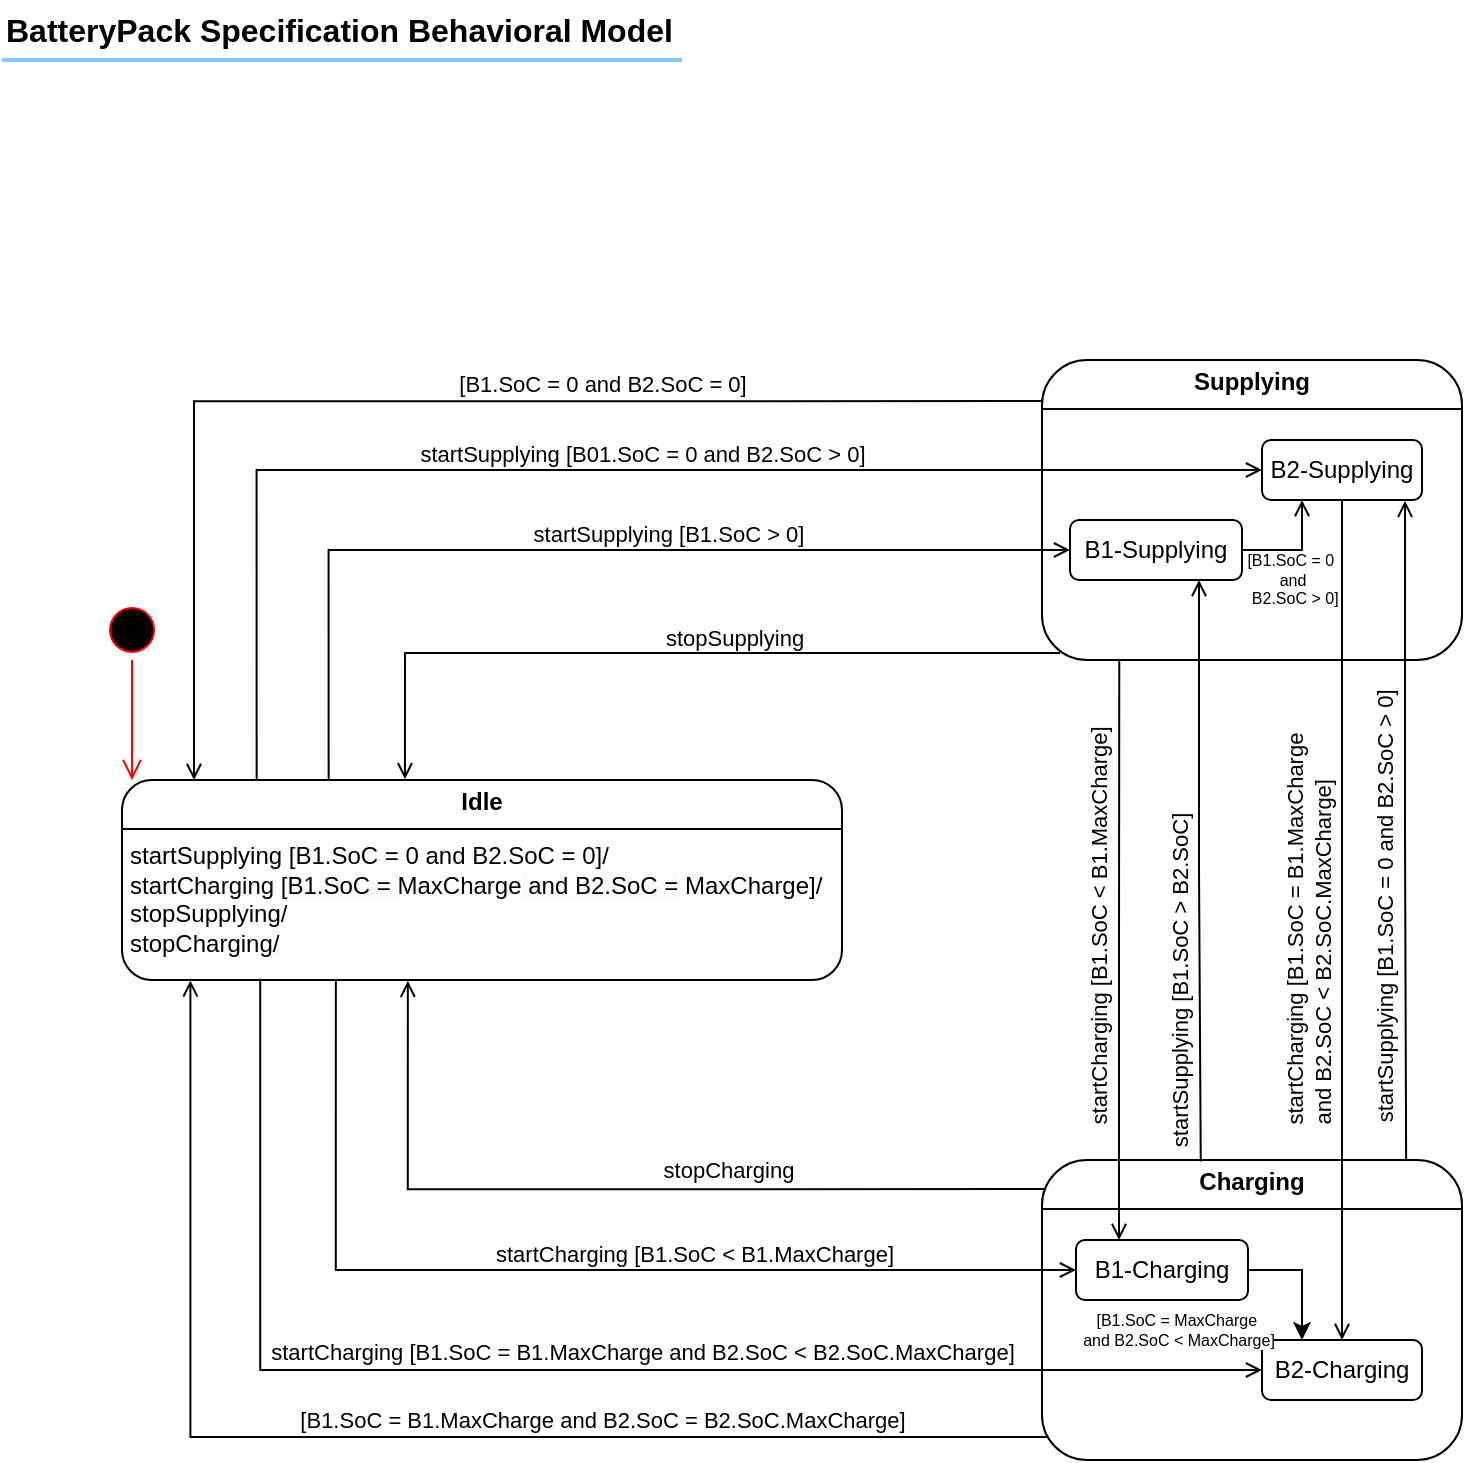 <mxfile version="26.0.5">
  <diagram name="Page-1" id="zYYa5P0ZVX_Zwe4RpQeV">
    <mxGraphModel dx="954" dy="1658" grid="1" gridSize="10" guides="1" tooltips="1" connect="1" arrows="1" fold="1" page="1" pageScale="1" pageWidth="850" pageHeight="1100" math="0" shadow="0">
      <root>
        <mxCell id="0" />
        <mxCell id="1" parent="0" />
        <mxCell id="_SFTHddvR5x8rRERTsNR-1" value="&lt;b&gt;BatteryPack Specification Behavioral Model&lt;/b&gt;" style="text;fontSize=16;verticalAlign=middle;strokeColor=none;fillColor=none;whiteSpace=wrap;html=1;" vertex="1" parent="1">
          <mxGeometry x="40" y="-1060" width="430" height="30" as="geometry" />
        </mxCell>
        <mxCell id="_SFTHddvR5x8rRERTsNR-2" value="" style="dashed=0;shape=line;strokeWidth=2;noLabel=1;strokeColor=#0C8CF2;opacity=50;" vertex="1" parent="1">
          <mxGeometry x="40" y="-1035" width="340" height="10" as="geometry" />
        </mxCell>
        <mxCell id="_SFTHddvR5x8rRERTsNR-3" value="" style="ellipse;html=1;shape=startState;fillColor=#000000;strokeColor=#ff0000;" vertex="1" parent="1">
          <mxGeometry x="90" y="-760" width="30" height="30" as="geometry" />
        </mxCell>
        <mxCell id="_SFTHddvR5x8rRERTsNR-4" value="" style="edgeStyle=orthogonalEdgeStyle;html=1;verticalAlign=bottom;endArrow=open;endSize=8;strokeColor=#ff0000;rounded=0;entryX=0.5;entryY=0;entryDx=0;entryDy=0;" edge="1" parent="1" source="_SFTHddvR5x8rRERTsNR-3">
          <mxGeometry relative="1" as="geometry">
            <mxPoint x="105" y="-670" as="targetPoint" />
          </mxGeometry>
        </mxCell>
        <mxCell id="_SFTHddvR5x8rRERTsNR-5" value="&lt;p style=&quot;margin:0px;margin-top:4px;text-align:center;&quot;&gt;&lt;b&gt;Idle&lt;/b&gt;&lt;/p&gt;&lt;hr size=&quot;1&quot; style=&quot;border-style:solid;&quot;&gt;&lt;p style=&quot;margin: 0px 0px 0px 4px;&quot;&gt;startSupplying [B1.SoC = 0 and B2.SoC = 0]/&lt;/p&gt;&lt;p style=&quot;margin: 0px 0px 0px 4px;&quot;&gt;&lt;span style=&quot;color: light-dark(rgb(0, 0, 0), rgb(255, 255, 255)); background-color: transparent;&quot;&gt;startCharging&lt;/span&gt;&lt;span style=&quot;text-align: center; text-wrap-mode: nowrap; background-color: rgb(255, 255, 255);&quot;&gt;&amp;nbsp;[&lt;span style=&quot;text-align: left; text-wrap-mode: wrap; background-color: rgb(251, 251, 251);&quot;&gt;B1.SoC =&amp;nbsp;&lt;/span&gt;MaxCharge&lt;span style=&quot;text-align: left; text-wrap-mode: wrap; background-color: rgb(251, 251, 251);&quot;&gt;&amp;nbsp;and B2.SoC =&lt;/span&gt;&amp;nbsp;MaxCharge]/&lt;/span&gt;&lt;/p&gt;&lt;p style=&quot;margin: 0px 0px 0px 4px;&quot;&gt;&lt;span style=&quot;background-color: transparent; color: light-dark(rgb(0, 0, 0), rgb(255, 255, 255));&quot;&gt;stopSupplying&lt;/span&gt;/&lt;/p&gt;&lt;p style=&quot;margin: 0px 0px 0px 4px;&quot;&gt;&lt;span style=&quot;color: light-dark(rgb(0, 0, 0), rgb(255, 255, 255)); background-color: rgb(255, 255, 255);&quot;&gt;stopCharging&lt;/span&gt;&lt;span style=&quot;background-color: light-dark(rgb(251, 251, 251), rgb(21, 21, 21)); color: light-dark(rgb(0, 0, 0), rgb(255, 255, 255));&quot;&gt;/&lt;/span&gt;&lt;/p&gt;&lt;p style=&quot;margin:0px;margin-left:4px;&quot;&gt;&lt;br&gt;&lt;/p&gt;&lt;p style=&quot;margin:0px;margin-left:4px;&quot;&gt;&lt;br&gt;&lt;/p&gt;" style="verticalAlign=top;align=left;overflow=fill;html=1;whiteSpace=wrap;rounded=1;" vertex="1" parent="1">
          <mxGeometry x="100" y="-670" width="360" height="100" as="geometry" />
        </mxCell>
        <mxCell id="_SFTHddvR5x8rRERTsNR-6" value="&lt;p style=&quot;margin:0px;margin-top:4px;text-align:center;&quot;&gt;&lt;b&gt;Supplying&lt;/b&gt;&lt;/p&gt;&lt;hr size=&quot;1&quot; style=&quot;border-style:solid;&quot;&gt;&lt;p style=&quot;margin:0px;margin-left:4px;&quot;&gt;&lt;br&gt;&lt;/p&gt;&lt;p style=&quot;margin:0px;margin-left:4px;&quot;&gt;&lt;br&gt;&lt;/p&gt;&lt;p style=&quot;margin:0px;margin-left:4px;&quot;&gt;&lt;br&gt;&lt;/p&gt;" style="verticalAlign=top;align=left;overflow=fill;html=1;whiteSpace=wrap;rounded=1;" vertex="1" parent="1">
          <mxGeometry x="560" y="-880" width="210" height="150" as="geometry" />
        </mxCell>
        <mxCell id="_SFTHddvR5x8rRERTsNR-7" style="edgeStyle=orthogonalEdgeStyle;rounded=0;orthogonalLoop=1;jettySize=auto;html=1;exitX=1;exitY=0.5;exitDx=0;exitDy=0;entryX=0.25;entryY=1;entryDx=0;entryDy=0;strokeColor=default;align=center;verticalAlign=middle;fontFamily=Helvetica;fontSize=11;fontColor=default;labelBackgroundColor=default;endArrow=open;endFill=0;" edge="1" parent="1" source="_SFTHddvR5x8rRERTsNR-9" target="_SFTHddvR5x8rRERTsNR-10">
          <mxGeometry relative="1" as="geometry" />
        </mxCell>
        <mxCell id="_SFTHddvR5x8rRERTsNR-8" value="[B1.SoC = 0&amp;nbsp;&lt;div&gt;and&lt;/div&gt;&lt;div&gt;&amp;nbsp;B2.SoC &amp;gt; 0]&lt;/div&gt;" style="edgeLabel;html=1;align=center;verticalAlign=middle;resizable=0;points=[];fontSize=8;" vertex="1" connectable="0" parent="_SFTHddvR5x8rRERTsNR-7">
          <mxGeometry x="-0.063" y="-1" relative="1" as="geometry">
            <mxPoint x="-1" y="14" as="offset" />
          </mxGeometry>
        </mxCell>
        <mxCell id="_SFTHddvR5x8rRERTsNR-9" value="B1-Supplying" style="rounded=1;whiteSpace=wrap;html=1;" vertex="1" parent="1">
          <mxGeometry x="574" y="-800" width="86" height="30" as="geometry" />
        </mxCell>
        <mxCell id="_SFTHddvR5x8rRERTsNR-10" value="B2-Supplying" style="rounded=1;whiteSpace=wrap;html=1;" vertex="1" parent="1">
          <mxGeometry x="670" y="-840" width="80" height="30" as="geometry" />
        </mxCell>
        <mxCell id="_SFTHddvR5x8rRERTsNR-11" value="" style="group" vertex="1" connectable="0" parent="1">
          <mxGeometry x="560" y="-480" width="210" height="150" as="geometry" />
        </mxCell>
        <mxCell id="_SFTHddvR5x8rRERTsNR-12" value="&lt;p style=&quot;margin:0px;margin-top:4px;text-align:center;&quot;&gt;&lt;b&gt;Charging&lt;/b&gt;&lt;/p&gt;&lt;hr size=&quot;1&quot; style=&quot;border-style:solid;&quot;&gt;&lt;p style=&quot;margin:0px;margin-left:4px;&quot;&gt;&lt;br&gt;&lt;/p&gt;&lt;p style=&quot;margin:0px;margin-left:4px;&quot;&gt;&lt;br&gt;&lt;/p&gt;&lt;p style=&quot;margin:0px;margin-left:4px;&quot;&gt;&lt;br&gt;&lt;/p&gt;" style="verticalAlign=top;align=left;overflow=fill;html=1;whiteSpace=wrap;rounded=1;" vertex="1" parent="_SFTHddvR5x8rRERTsNR-11">
          <mxGeometry width="210" height="150" as="geometry" />
        </mxCell>
        <mxCell id="_SFTHddvR5x8rRERTsNR-13" style="edgeStyle=orthogonalEdgeStyle;rounded=0;orthogonalLoop=1;jettySize=auto;html=1;exitX=1;exitY=0.5;exitDx=0;exitDy=0;entryX=0.25;entryY=0;entryDx=0;entryDy=0;" edge="1" parent="_SFTHddvR5x8rRERTsNR-11" source="_SFTHddvR5x8rRERTsNR-14" target="_SFTHddvR5x8rRERTsNR-15">
          <mxGeometry relative="1" as="geometry" />
        </mxCell>
        <mxCell id="_SFTHddvR5x8rRERTsNR-14" value="B1-Charging" style="rounded=1;whiteSpace=wrap;html=1;" vertex="1" parent="_SFTHddvR5x8rRERTsNR-11">
          <mxGeometry x="17" y="40" width="86" height="30" as="geometry" />
        </mxCell>
        <mxCell id="_SFTHddvR5x8rRERTsNR-15" value="B2-Charging" style="rounded=1;whiteSpace=wrap;html=1;" vertex="1" parent="_SFTHddvR5x8rRERTsNR-11">
          <mxGeometry x="110" y="90" width="80" height="30" as="geometry" />
        </mxCell>
        <mxCell id="_SFTHddvR5x8rRERTsNR-16" value="[B1.SoC = MaxCharge&amp;nbsp;&lt;div&gt;and&amp;nbsp;&lt;span style=&quot;background-color: light-dark(#ffffff, var(--ge-dark-color, #121212)); color: light-dark(rgb(0, 0, 0), rgb(255, 255, 255));&quot;&gt;B2.SoC &amp;lt; MaxCharge]&lt;/span&gt;&lt;/div&gt;" style="edgeLabel;html=1;align=center;verticalAlign=middle;resizable=0;points=[];fontSize=8;" vertex="1" connectable="0" parent="_SFTHddvR5x8rRERTsNR-11">
          <mxGeometry x="69.999" y="-238.996" as="geometry">
            <mxPoint x="-2" y="324" as="offset" />
          </mxGeometry>
        </mxCell>
        <mxCell id="_SFTHddvR5x8rRERTsNR-17" style="edgeStyle=orthogonalEdgeStyle;rounded=0;orthogonalLoop=1;jettySize=auto;html=1;exitX=0.043;exitY=0.977;exitDx=0;exitDy=0;entryX=0.393;entryY=-0.004;entryDx=0;entryDy=0;endArrow=open;endFill=0;exitPerimeter=0;entryPerimeter=0;" edge="1" parent="1" source="_SFTHddvR5x8rRERTsNR-6" target="_SFTHddvR5x8rRERTsNR-5">
          <mxGeometry relative="1" as="geometry" />
        </mxCell>
        <mxCell id="_SFTHddvR5x8rRERTsNR-18" value="stopSupplying" style="edgeLabel;html=1;align=center;verticalAlign=middle;resizable=0;points=[];labelBackgroundColor=none;" vertex="1" connectable="0" parent="_SFTHddvR5x8rRERTsNR-17">
          <mxGeometry x="-0.163" y="1" relative="1" as="geometry">
            <mxPoint y="-9" as="offset" />
          </mxGeometry>
        </mxCell>
        <mxCell id="_SFTHddvR5x8rRERTsNR-19" style="edgeStyle=orthogonalEdgeStyle;rounded=0;orthogonalLoop=1;jettySize=auto;html=1;exitX=0.001;exitY=0.137;exitDx=0;exitDy=0;entryX=0.1;entryY=0;entryDx=0;entryDy=0;exitPerimeter=0;strokeColor=default;align=center;verticalAlign=middle;fontFamily=Helvetica;fontSize=11;fontColor=default;labelBackgroundColor=default;endArrow=open;endFill=0;entryPerimeter=0;" edge="1" parent="1" source="_SFTHddvR5x8rRERTsNR-6" target="_SFTHddvR5x8rRERTsNR-5">
          <mxGeometry relative="1" as="geometry" />
        </mxCell>
        <mxCell id="_SFTHddvR5x8rRERTsNR-20" value="[B1.SoC = 0 and B2.SoC = 0]" style="edgeLabel;html=1;align=center;verticalAlign=middle;resizable=0;points=[];labelBackgroundColor=none;" vertex="1" connectable="0" parent="_SFTHddvR5x8rRERTsNR-19">
          <mxGeometry x="-0.282" relative="1" as="geometry">
            <mxPoint y="-9" as="offset" />
          </mxGeometry>
        </mxCell>
        <mxCell id="_SFTHddvR5x8rRERTsNR-21" style="edgeStyle=orthogonalEdgeStyle;rounded=0;orthogonalLoop=1;jettySize=auto;html=1;exitX=0;exitY=0.5;exitDx=0;exitDy=0;entryX=0.287;entryY=0.002;entryDx=0;entryDy=0;endArrow=none;endFill=0;startArrow=open;startFill=0;entryPerimeter=0;" edge="1" parent="1" source="_SFTHddvR5x8rRERTsNR-9" target="_SFTHddvR5x8rRERTsNR-5">
          <mxGeometry relative="1" as="geometry" />
        </mxCell>
        <mxCell id="_SFTHddvR5x8rRERTsNR-22" value="startSupplying [B1.SoC &amp;gt; 0]" style="edgeLabel;html=1;align=center;verticalAlign=middle;resizable=0;points=[];labelBackgroundColor=none;" vertex="1" connectable="0" parent="_SFTHddvR5x8rRERTsNR-21">
          <mxGeometry x="-0.173" y="1" relative="1" as="geometry">
            <mxPoint y="-9" as="offset" />
          </mxGeometry>
        </mxCell>
        <mxCell id="_SFTHddvR5x8rRERTsNR-23" style="edgeStyle=orthogonalEdgeStyle;rounded=0;orthogonalLoop=1;jettySize=auto;html=1;exitX=0;exitY=0.5;exitDx=0;exitDy=0;entryX=0.187;entryY=-0.004;entryDx=0;entryDy=0;entryPerimeter=0;strokeColor=default;align=center;verticalAlign=middle;fontFamily=Helvetica;fontSize=11;fontColor=default;labelBackgroundColor=default;endArrow=none;endFill=0;startArrow=open;startFill=0;" edge="1" parent="1" source="_SFTHddvR5x8rRERTsNR-10" target="_SFTHddvR5x8rRERTsNR-5">
          <mxGeometry relative="1" as="geometry" />
        </mxCell>
        <mxCell id="_SFTHddvR5x8rRERTsNR-24" value="startSupplying [B01.SoC = 0 and B2.SoC &amp;gt; 0]" style="edgeLabel;html=1;align=center;verticalAlign=middle;resizable=0;points=[];labelBackgroundColor=none;" vertex="1" connectable="0" parent="_SFTHddvR5x8rRERTsNR-23">
          <mxGeometry x="-0.057" y="1" relative="1" as="geometry">
            <mxPoint y="-9" as="offset" />
          </mxGeometry>
        </mxCell>
        <mxCell id="_SFTHddvR5x8rRERTsNR-25" style="edgeStyle=orthogonalEdgeStyle;rounded=0;orthogonalLoop=1;jettySize=auto;html=1;exitX=0.01;exitY=0.097;exitDx=0;exitDy=0;entryX=0.397;entryY=1.004;entryDx=0;entryDy=0;exitPerimeter=0;strokeColor=default;align=center;verticalAlign=middle;fontFamily=Helvetica;fontSize=11;fontColor=default;labelBackgroundColor=default;endArrow=open;endFill=0;entryPerimeter=0;" edge="1" parent="1" source="_SFTHddvR5x8rRERTsNR-12" target="_SFTHddvR5x8rRERTsNR-5">
          <mxGeometry relative="1" as="geometry" />
        </mxCell>
        <mxCell id="_SFTHddvR5x8rRERTsNR-26" value="stopCharging" style="edgeLabel;html=1;align=center;verticalAlign=middle;resizable=0;points=[];labelBackgroundColor=none;" vertex="1" connectable="0" parent="_SFTHddvR5x8rRERTsNR-25">
          <mxGeometry x="-0.249" y="-1" relative="1" as="geometry">
            <mxPoint y="-9" as="offset" />
          </mxGeometry>
        </mxCell>
        <mxCell id="_SFTHddvR5x8rRERTsNR-27" style="edgeStyle=orthogonalEdgeStyle;rounded=0;orthogonalLoop=1;jettySize=auto;html=1;exitX=0.013;exitY=0.923;exitDx=0;exitDy=0;entryX=0.095;entryY=1.002;entryDx=0;entryDy=0;entryPerimeter=0;exitPerimeter=0;strokeColor=default;align=center;verticalAlign=middle;fontFamily=Helvetica;fontSize=11;fontColor=default;labelBackgroundColor=default;endArrow=open;endFill=0;" edge="1" parent="1" source="_SFTHddvR5x8rRERTsNR-12" target="_SFTHddvR5x8rRERTsNR-5">
          <mxGeometry relative="1" as="geometry" />
        </mxCell>
        <mxCell id="_SFTHddvR5x8rRERTsNR-28" value="[B1.SoC = B1.MaxCharge and B2.SoC = B2.SoC.MaxCharge]" style="edgeLabel;html=1;align=center;verticalAlign=middle;resizable=0;points=[];labelBackgroundColor=none;" vertex="1" connectable="0" parent="_SFTHddvR5x8rRERTsNR-27">
          <mxGeometry x="-0.302" relative="1" as="geometry">
            <mxPoint x="6" y="-9" as="offset" />
          </mxGeometry>
        </mxCell>
        <mxCell id="_SFTHddvR5x8rRERTsNR-29" style="edgeStyle=orthogonalEdgeStyle;rounded=0;orthogonalLoop=1;jettySize=auto;html=1;entryX=0.297;entryY=1.004;entryDx=0;entryDy=0;entryPerimeter=0;strokeColor=default;align=center;verticalAlign=middle;fontFamily=Helvetica;fontSize=11;fontColor=default;labelBackgroundColor=default;endArrow=none;endFill=0;startArrow=open;startFill=0;" edge="1" parent="1" source="_SFTHddvR5x8rRERTsNR-14" target="_SFTHddvR5x8rRERTsNR-5">
          <mxGeometry relative="1" as="geometry" />
        </mxCell>
        <mxCell id="_SFTHddvR5x8rRERTsNR-30" value="startCharging [B1.SoC &amp;lt; B1.MaxCharge]" style="edgeLabel;html=1;align=center;verticalAlign=middle;resizable=0;points=[];labelBackgroundColor=none;" vertex="1" connectable="0" parent="_SFTHddvR5x8rRERTsNR-29">
          <mxGeometry x="-0.255" y="1" relative="1" as="geometry">
            <mxPoint y="-9" as="offset" />
          </mxGeometry>
        </mxCell>
        <mxCell id="_SFTHddvR5x8rRERTsNR-31" style="edgeStyle=orthogonalEdgeStyle;rounded=0;orthogonalLoop=1;jettySize=auto;html=1;entryX=0.192;entryY=0.994;entryDx=0;entryDy=0;entryPerimeter=0;endArrow=none;endFill=0;startArrow=open;startFill=0;" edge="1" parent="1" source="_SFTHddvR5x8rRERTsNR-15" target="_SFTHddvR5x8rRERTsNR-5">
          <mxGeometry relative="1" as="geometry" />
        </mxCell>
        <mxCell id="_SFTHddvR5x8rRERTsNR-32" value="startCharging [B1.SoC = B1.MaxCharge and B2.SoC &amp;lt; B2.SoC.MaxCharge]" style="edgeLabel;html=1;align=center;verticalAlign=middle;resizable=0;points=[];labelBackgroundColor=none;" vertex="1" connectable="0" parent="_SFTHddvR5x8rRERTsNR-31">
          <mxGeometry x="-0.021" relative="1" as="geometry">
            <mxPoint x="31" y="-9" as="offset" />
          </mxGeometry>
        </mxCell>
        <mxCell id="_SFTHddvR5x8rRERTsNR-33" style="edgeStyle=orthogonalEdgeStyle;rounded=0;orthogonalLoop=1;jettySize=auto;html=1;entryX=0.5;entryY=0;entryDx=0;entryDy=0;strokeColor=default;align=center;verticalAlign=middle;fontFamily=Helvetica;fontSize=11;fontColor=default;labelBackgroundColor=default;endArrow=open;endFill=0;" edge="1" parent="1" source="_SFTHddvR5x8rRERTsNR-10" target="_SFTHddvR5x8rRERTsNR-15">
          <mxGeometry relative="1" as="geometry" />
        </mxCell>
        <mxCell id="_SFTHddvR5x8rRERTsNR-34" value="&lt;span style=&quot;&quot;&gt;startCharging [B1.SoC = B1.MaxCharge&amp;nbsp;&lt;/span&gt;&lt;div&gt;&lt;span style=&quot;&quot;&gt;and B2.SoC &amp;lt; B2.SoC.MaxCharge]&lt;/span&gt;&lt;/div&gt;" style="edgeLabel;html=1;align=left;verticalAlign=middle;resizable=0;points=[];rotation=270;labelBackgroundColor=none;" vertex="1" connectable="0" parent="_SFTHddvR5x8rRERTsNR-33">
          <mxGeometry x="-0.018" y="-1" relative="1" as="geometry">
            <mxPoint x="-16" y="108" as="offset" />
          </mxGeometry>
        </mxCell>
        <mxCell id="_SFTHddvR5x8rRERTsNR-35" style="edgeStyle=orthogonalEdgeStyle;rounded=0;orthogonalLoop=1;jettySize=auto;html=1;exitX=0.894;exitY=1.014;exitDx=0;exitDy=0;entryX=0.867;entryY=-0.002;entryDx=0;entryDy=0;entryPerimeter=0;endArrow=none;endFill=0;startArrow=open;startFill=0;exitPerimeter=0;" edge="1" parent="1" source="_SFTHddvR5x8rRERTsNR-10" target="_SFTHddvR5x8rRERTsNR-12">
          <mxGeometry relative="1" as="geometry" />
        </mxCell>
        <mxCell id="_SFTHddvR5x8rRERTsNR-36" value="startSupplying [&lt;span style=&quot;&quot;&gt;B1.SoC = 0 and B2.SoC &amp;gt; 0&lt;/span&gt;]" style="edgeLabel;html=1;align=center;verticalAlign=middle;resizable=0;points=[];rotation=270;labelBackgroundColor=none;" vertex="1" connectable="0" parent="_SFTHddvR5x8rRERTsNR-35">
          <mxGeometry x="0.338" y="-1" relative="1" as="geometry">
            <mxPoint x="-10" y="-17" as="offset" />
          </mxGeometry>
        </mxCell>
        <mxCell id="_SFTHddvR5x8rRERTsNR-37" style="edgeStyle=orthogonalEdgeStyle;rounded=0;orthogonalLoop=1;jettySize=auto;html=1;exitX=0.75;exitY=1;exitDx=0;exitDy=0;entryX=0.378;entryY=0.005;entryDx=0;entryDy=0;entryPerimeter=0;endArrow=none;endFill=0;startArrow=open;startFill=0;" edge="1" parent="1" source="_SFTHddvR5x8rRERTsNR-9" target="_SFTHddvR5x8rRERTsNR-12">
          <mxGeometry relative="1" as="geometry" />
        </mxCell>
        <mxCell id="_SFTHddvR5x8rRERTsNR-38" value="startSupplying [B1.SoC &amp;gt; B2.SoC]" style="edgeLabel;html=1;align=center;verticalAlign=middle;resizable=0;points=[];rotation=270;labelBackgroundColor=none;" vertex="1" connectable="0" parent="_SFTHddvR5x8rRERTsNR-37">
          <mxGeometry x="0.329" y="-1" relative="1" as="geometry">
            <mxPoint x="-10" y="8" as="offset" />
          </mxGeometry>
        </mxCell>
        <mxCell id="_SFTHddvR5x8rRERTsNR-39" style="edgeStyle=orthogonalEdgeStyle;rounded=0;orthogonalLoop=1;jettySize=auto;html=1;exitX=0.25;exitY=0;exitDx=0;exitDy=0;entryX=0.184;entryY=1;entryDx=0;entryDy=0;entryPerimeter=0;endArrow=none;endFill=0;startArrow=open;startFill=0;" edge="1" parent="1" source="_SFTHddvR5x8rRERTsNR-14" target="_SFTHddvR5x8rRERTsNR-6">
          <mxGeometry relative="1" as="geometry" />
        </mxCell>
        <mxCell id="_SFTHddvR5x8rRERTsNR-40" value="startCharging [B1.SoC &amp;lt; B1.MaxCharge]" style="edgeLabel;html=1;align=center;verticalAlign=middle;resizable=0;points=[];rotation=270;labelBackgroundColor=none;" vertex="1" connectable="0" parent="_SFTHddvR5x8rRERTsNR-39">
          <mxGeometry x="0.163" relative="1" as="geometry">
            <mxPoint x="-10" y="12" as="offset" />
          </mxGeometry>
        </mxCell>
      </root>
    </mxGraphModel>
  </diagram>
</mxfile>
